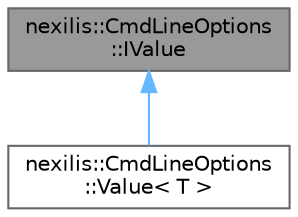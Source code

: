 digraph "nexilis::CmdLineOptions::IValue"
{
 // LATEX_PDF_SIZE
  bgcolor="transparent";
  edge [fontname=Helvetica,fontsize=10,labelfontname=Helvetica,labelfontsize=10];
  node [fontname=Helvetica,fontsize=10,shape=box,height=0.2,width=0.4];
  Node1 [id="Node000001",label="nexilis::CmdLineOptions\l::IValue",height=0.2,width=0.4,color="gray40", fillcolor="grey60", style="filled", fontcolor="black",tooltip=" "];
  Node1 -> Node2 [id="edge1_Node000001_Node000002",dir="back",color="steelblue1",style="solid",tooltip=" "];
  Node2 [id="Node000002",label="nexilis::CmdLineOptions\l::Value\< T \>",height=0.2,width=0.4,color="gray40", fillcolor="white", style="filled",URL="$d6/d09/classnexilis_1_1CmdLineOptions_1_1Value.html",tooltip=" "];
}
